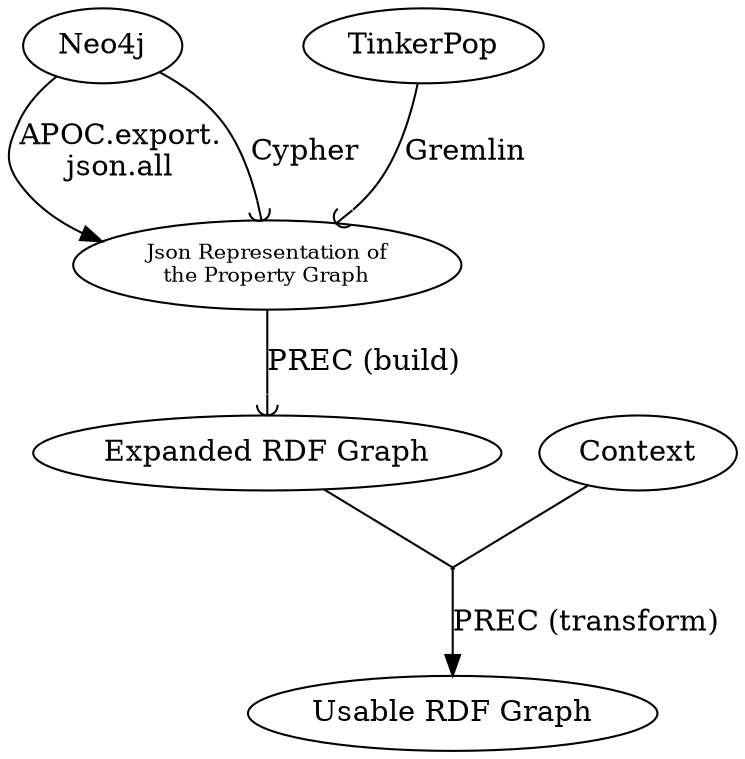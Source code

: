 digraph G {
    
    {
        rank=same;
        rank=min;
        Neo4j, TinkerPop
    }
  
  TinkerPop ->"Json Representation of\nthe Property Graph" [ label="Gremlin", arrowhead="curve" ] 
  
  Neo4j -> "Json Representation of\nthe Property Graph" [label="APOC.export.\njson.all"] ;
  Neo4j -> "Json Representation of\nthe Property Graph" [label="Cypher", arrowhead="curve"] ;
  
  
  "Json Representation of\nthe Property Graph" [fontsize = 10]
  
  "Json Representation of\nthe Property Graph" -> "Expanded RDF Graph" [label="PREC (build)", arrowhead="curve"] ;
  
  "Context" -> "blanknode" [dir=none];
  "Expanded RDF Graph" -> "blanknode" [dir=none];
  "blanknode" -> "Usable RDF Graph" [label="PREC (transform)"] ;
  
  
  "blanknode" [shape=diamond,style=filled,label="",height=.0,width=.0] ;
}